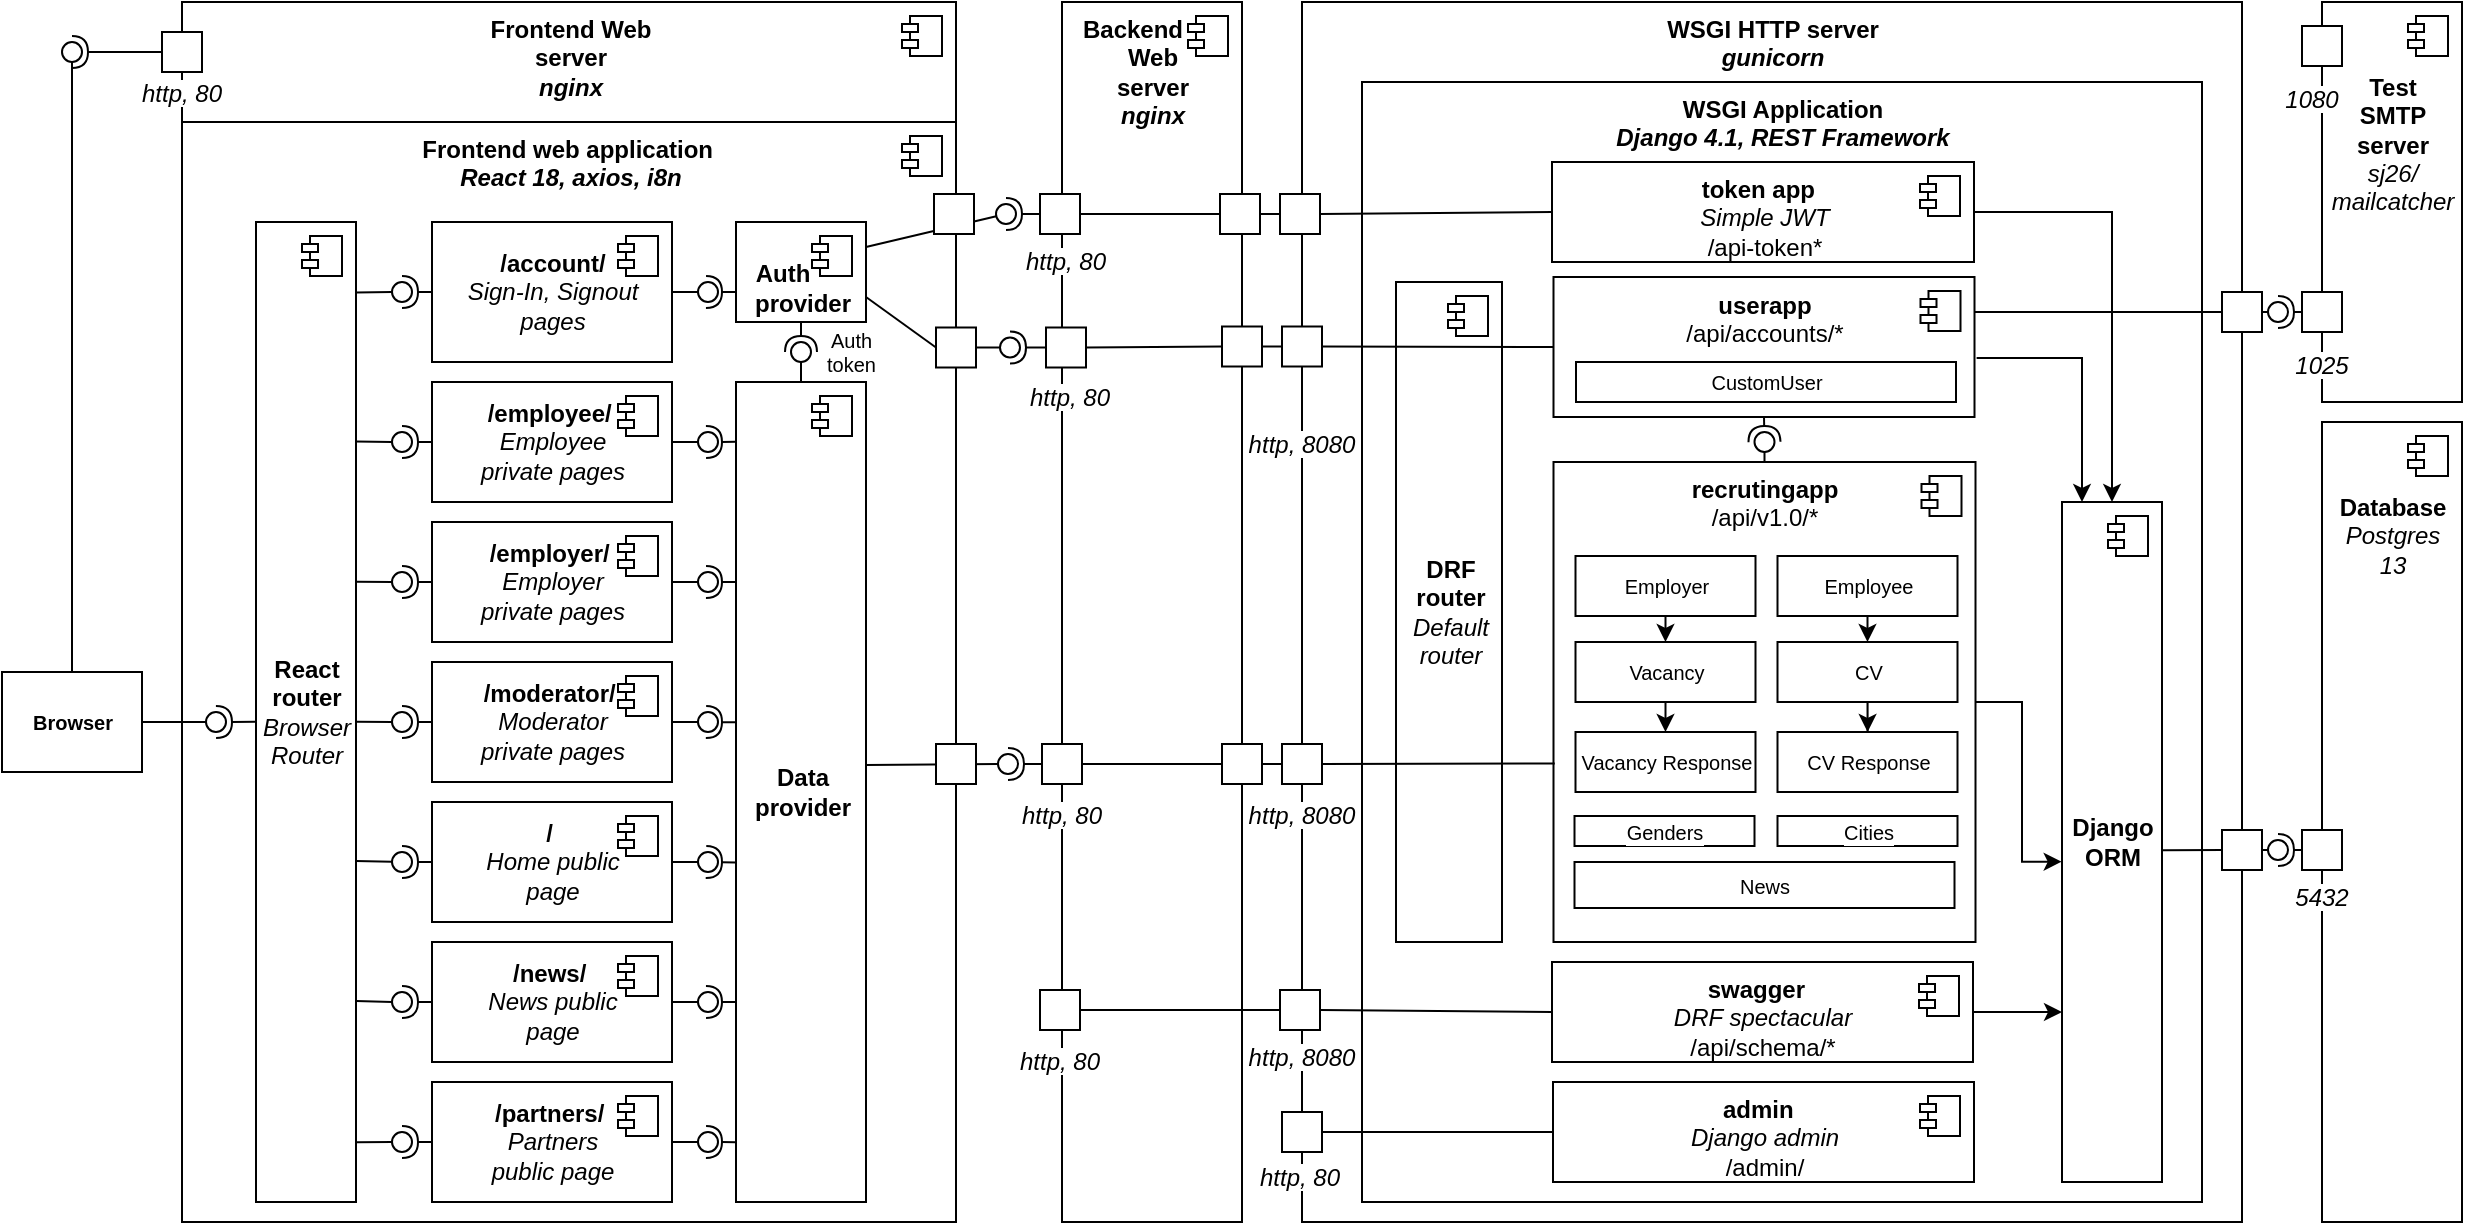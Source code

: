 <mxfile version="20.7.4" type="device"><diagram name="Page-1" id="5f0bae14-7c28-e335-631c-24af17079c00"><mxGraphModel dx="2664" dy="1014" grid="1" gridSize="10" guides="1" tooltips="1" connect="1" arrows="1" fold="1" page="1" pageScale="1" pageWidth="1100" pageHeight="850" background="none" math="0" shadow="0"><root><mxCell id="0"/><mxCell id="1" parent="0"/><mxCell id="Gr1cha-ARLrPA2gmQRPK-167" value="&lt;b&gt;Frontend Web&lt;br&gt;server&lt;br&gt;&lt;i&gt;nginx&lt;/i&gt;&lt;br&gt;&lt;/b&gt;" style="html=1;dropTarget=0;labelPosition=center;verticalLabelPosition=middle;align=center;verticalAlign=top;" vertex="1" parent="1"><mxGeometry x="-20" y="40" width="387" height="60" as="geometry"/></mxCell><mxCell id="Gr1cha-ARLrPA2gmQRPK-168" value="" style="shape=module;jettyWidth=8;jettyHeight=4;" vertex="1" parent="Gr1cha-ARLrPA2gmQRPK-167"><mxGeometry x="1" width="20" height="20" relative="1" as="geometry"><mxPoint x="-27" y="7" as="offset"/></mxGeometry></mxCell><mxCell id="Gr1cha-ARLrPA2gmQRPK-88" value="&lt;b&gt;WSGI HTTP server&lt;br&gt;&lt;i&gt;gunicorn&lt;/i&gt;&lt;br&gt;&lt;/b&gt;" style="html=1;dropTarget=0;labelPosition=center;verticalLabelPosition=middle;align=center;verticalAlign=top;" vertex="1" parent="1"><mxGeometry x="540" y="40" width="470" height="610" as="geometry"/></mxCell><mxCell id="Gr1cha-ARLrPA2gmQRPK-85" value="&lt;b&gt;Backend&amp;nbsp; &amp;nbsp; &amp;nbsp;&amp;nbsp;&lt;br&gt;Web&lt;br&gt;server&lt;br&gt;&lt;i&gt;nginx&lt;/i&gt;&lt;br&gt;&lt;/b&gt;" style="html=1;dropTarget=0;labelPosition=center;verticalLabelPosition=middle;align=center;verticalAlign=top;" vertex="1" parent="1"><mxGeometry x="420" y="40" width="90" height="610" as="geometry"/></mxCell><mxCell id="Gr1cha-ARLrPA2gmQRPK-86" value="" style="shape=module;jettyWidth=8;jettyHeight=4;" vertex="1" parent="Gr1cha-ARLrPA2gmQRPK-85"><mxGeometry x="1" width="20" height="20" relative="1" as="geometry"><mxPoint x="-27" y="7" as="offset"/></mxGeometry></mxCell><mxCell id="HAPDFX0RuTdH3Z6FL4BR-25" value="&lt;b&gt;Frontend web application&amp;nbsp;&lt;br&gt;&lt;i&gt;React 18, axios, i8n&lt;/i&gt;&lt;br&gt;&lt;/b&gt;" style="html=1;dropTarget=0;verticalAlign=top;labelBackgroundColor=default;" parent="1" vertex="1"><mxGeometry x="-20" y="100" width="387" height="550" as="geometry"/></mxCell><mxCell id="HAPDFX0RuTdH3Z6FL4BR-26" value="" style="shape=module;jettyWidth=8;jettyHeight=4;" parent="HAPDFX0RuTdH3Z6FL4BR-25" vertex="1"><mxGeometry x="1" width="20" height="20" relative="1" as="geometry"><mxPoint x="-27" y="7" as="offset"/></mxGeometry></mxCell><mxCell id="HAPDFX0RuTdH3Z6FL4BR-3" value="&lt;b&gt;WSGI Application&lt;br&gt;&lt;i&gt;Django 4.1, REST Framework&lt;/i&gt;&lt;br&gt;&lt;/b&gt;" style="html=1;dropTarget=0;labelPosition=center;verticalLabelPosition=middle;align=center;verticalAlign=top;" parent="1" vertex="1"><mxGeometry x="570" y="80" width="420" height="560" as="geometry"/></mxCell><mxCell id="HAPDFX0RuTdH3Z6FL4BR-7" value="" style="rounded=0;orthogonalLoop=1;jettySize=auto;html=1;endArrow=none;endFill=0;sketch=0;sourcePerimeterSpacing=0;targetPerimeterSpacing=0;exitX=0.997;exitY=0.467;exitDx=0;exitDy=0;exitPerimeter=0;" parent="1" source="Gr1cha-ARLrPA2gmQRPK-7" target="HAPDFX0RuTdH3Z6FL4BR-9" edge="1"><mxGeometry relative="1" as="geometry"><mxPoint x="421" y="315" as="sourcePoint"/></mxGeometry></mxCell><mxCell id="HAPDFX0RuTdH3Z6FL4BR-8" value="" style="rounded=0;orthogonalLoop=1;jettySize=auto;html=1;endArrow=halfCircle;endFill=0;entryX=0.5;entryY=0.5;endSize=6;strokeWidth=1;sketch=0;exitX=0;exitY=0.5;exitDx=0;exitDy=0;startArrow=none;" parent="1" source="Gr1cha-ARLrPA2gmQRPK-94" target="HAPDFX0RuTdH3Z6FL4BR-9" edge="1"><mxGeometry relative="1" as="geometry"><mxPoint x="454" y="315" as="sourcePoint"/></mxGeometry></mxCell><mxCell id="HAPDFX0RuTdH3Z6FL4BR-9" value="" style="ellipse;whiteSpace=wrap;html=1;align=center;aspect=fixed;resizable=0;points=[];outlineConnect=0;sketch=0;" parent="1" vertex="1"><mxGeometry x="388" y="416" width="10" height="10" as="geometry"/></mxCell><mxCell id="HAPDFX0RuTdH3Z6FL4BR-14" value="" style="html=1;" parent="1" vertex="1"><mxGeometry x="357" y="411" width="20" height="20" as="geometry"/></mxCell><mxCell id="HAPDFX0RuTdH3Z6FL4BR-16" value="" style="html=1;" parent="1" vertex="1"><mxGeometry x="530" y="411" width="20" height="20" as="geometry"/></mxCell><mxCell id="HAPDFX0RuTdH3Z6FL4BR-31" value="" style="html=1;" parent="1" vertex="1"><mxGeometry x="785" y="317" width="20" height="20" as="geometry"/></mxCell><mxCell id="HAPDFX0RuTdH3Z6FL4BR-33" value="" style="rounded=0;orthogonalLoop=1;jettySize=auto;html=1;endArrow=none;endFill=0;sketch=0;sourcePerimeterSpacing=0;targetPerimeterSpacing=0;exitX=1;exitY=0.5;exitDx=0;exitDy=0;" parent="1" source="HAPDFX0RuTdH3Z6FL4BR-31" target="HAPDFX0RuTdH3Z6FL4BR-35" edge="1"><mxGeometry relative="1" as="geometry"><mxPoint x="822" y="326" as="sourcePoint"/></mxGeometry></mxCell><mxCell id="HAPDFX0RuTdH3Z6FL4BR-35" value="" style="ellipse;whiteSpace=wrap;html=1;align=center;aspect=fixed;resizable=0;points=[];outlineConnect=0;sketch=0;" parent="1" vertex="1"><mxGeometry x="837" y="322" width="10" height="10" as="geometry"/></mxCell><mxCell id="HAPDFX0RuTdH3Z6FL4BR-36" value="&lt;b&gt;&lt;br&gt;&lt;br&gt;Database&lt;br&gt;&lt;/b&gt;&lt;i&gt;Postgres&lt;br&gt;13&lt;br&gt;&lt;/i&gt;" style="html=1;dropTarget=0;verticalAlign=top;align=center;" parent="1" vertex="1"><mxGeometry x="1050" y="250" width="70" height="400" as="geometry"/></mxCell><mxCell id="HAPDFX0RuTdH3Z6FL4BR-37" value="" style="shape=module;jettyWidth=8;jettyHeight=4;" parent="HAPDFX0RuTdH3Z6FL4BR-36" vertex="1"><mxGeometry x="1" width="20" height="20" relative="1" as="geometry"><mxPoint x="-27" y="7" as="offset"/></mxGeometry></mxCell><mxCell id="HAPDFX0RuTdH3Z6FL4BR-43" value="" style="rounded=0;orthogonalLoop=1;jettySize=auto;html=1;endArrow=none;endFill=0;sketch=0;sourcePerimeterSpacing=0;targetPerimeterSpacing=0;exitX=0.5;exitY=0;exitDx=0;exitDy=0;" parent="1" source="Gr1cha-ARLrPA2gmQRPK-109" target="HAPDFX0RuTdH3Z6FL4BR-45" edge="1"><mxGeometry relative="1" as="geometry"><mxPoint x="895" y="357" as="sourcePoint"/></mxGeometry></mxCell><mxCell id="HAPDFX0RuTdH3Z6FL4BR-44" value="" style="rounded=0;orthogonalLoop=1;jettySize=auto;html=1;endArrow=halfCircle;endFill=0;entryX=0.5;entryY=0.5;endSize=6;strokeWidth=1;sketch=0;exitX=0.5;exitY=1;exitDx=0;exitDy=0;" parent="1" source="Gr1cha-ARLrPA2gmQRPK-99" target="HAPDFX0RuTdH3Z6FL4BR-45" edge="1"><mxGeometry relative="1" as="geometry"><mxPoint x="935" y="357" as="sourcePoint"/></mxGeometry></mxCell><mxCell id="HAPDFX0RuTdH3Z6FL4BR-45" value="" style="ellipse;whiteSpace=wrap;html=1;align=center;aspect=fixed;resizable=0;points=[];outlineConnect=0;sketch=0;" parent="1" vertex="1"><mxGeometry x="766.25" y="255" width="10" height="10" as="geometry"/></mxCell><mxCell id="Gr1cha-ARLrPA2gmQRPK-5" value="&lt;b&gt;Auth&amp;nbsp; &amp;nbsp; &amp;nbsp;&amp;nbsp;&lt;br&gt;provider&lt;/b&gt;" style="html=1;dropTarget=0;verticalAlign=bottom;" vertex="1" parent="1"><mxGeometry x="257" y="150" width="65" height="50" as="geometry"/></mxCell><mxCell id="Gr1cha-ARLrPA2gmQRPK-6" value="" style="shape=module;jettyWidth=8;jettyHeight=4;" vertex="1" parent="Gr1cha-ARLrPA2gmQRPK-5"><mxGeometry x="1" width="20" height="20" relative="1" as="geometry"><mxPoint x="-27" y="7" as="offset"/></mxGeometry></mxCell><mxCell id="Gr1cha-ARLrPA2gmQRPK-7" value="&lt;b&gt;Data&lt;br&gt;provider&lt;/b&gt;" style="html=1;dropTarget=0;" vertex="1" parent="1"><mxGeometry x="257" y="230" width="65" height="410" as="geometry"/></mxCell><mxCell id="Gr1cha-ARLrPA2gmQRPK-8" value="" style="shape=module;jettyWidth=8;jettyHeight=4;" vertex="1" parent="Gr1cha-ARLrPA2gmQRPK-7"><mxGeometry x="1" width="20" height="20" relative="1" as="geometry"><mxPoint x="-27" y="7" as="offset"/></mxGeometry></mxCell><mxCell id="Gr1cha-ARLrPA2gmQRPK-13" value="&lt;b&gt;React&lt;/b&gt;&lt;br&gt;&lt;b&gt;router&lt;/b&gt;&lt;br&gt;&lt;i&gt;Browser&lt;br&gt;Router&lt;/i&gt;" style="html=1;dropTarget=0;" vertex="1" parent="1"><mxGeometry x="17" y="150" width="50" height="490" as="geometry"/></mxCell><mxCell id="Gr1cha-ARLrPA2gmQRPK-14" value="" style="shape=module;jettyWidth=8;jettyHeight=4;" vertex="1" parent="Gr1cha-ARLrPA2gmQRPK-13"><mxGeometry x="1" width="20" height="20" relative="1" as="geometry"><mxPoint x="-27" y="7" as="offset"/></mxGeometry></mxCell><mxCell id="Gr1cha-ARLrPA2gmQRPK-15" value="&lt;b&gt;/account/&lt;/b&gt;&lt;br&gt;&lt;i&gt;Sign-In, Signout&lt;br&gt;pages&lt;br&gt;&lt;/i&gt;" style="html=1;dropTarget=0;verticalAlign=middle;" vertex="1" parent="1"><mxGeometry x="105" y="150" width="120" height="70" as="geometry"/></mxCell><mxCell id="Gr1cha-ARLrPA2gmQRPK-16" value="" style="shape=module;jettyWidth=8;jettyHeight=4;" vertex="1" parent="Gr1cha-ARLrPA2gmQRPK-15"><mxGeometry x="1" width="20" height="20" relative="1" as="geometry"><mxPoint x="-27" y="7" as="offset"/></mxGeometry></mxCell><mxCell id="Gr1cha-ARLrPA2gmQRPK-18" value="&lt;b&gt;/employee/&amp;nbsp;&lt;/b&gt;&lt;br&gt;&lt;i&gt;Employee&lt;br&gt;private pages&lt;/i&gt;" style="html=1;dropTarget=0;verticalAlign=middle;" vertex="1" parent="1"><mxGeometry x="105" y="230" width="120" height="60" as="geometry"/></mxCell><mxCell id="Gr1cha-ARLrPA2gmQRPK-19" value="" style="shape=module;jettyWidth=8;jettyHeight=4;" vertex="1" parent="Gr1cha-ARLrPA2gmQRPK-18"><mxGeometry x="1" width="20" height="20" relative="1" as="geometry"><mxPoint x="-27" y="7" as="offset"/></mxGeometry></mxCell><mxCell id="Gr1cha-ARLrPA2gmQRPK-20" value="&lt;b&gt;/employer/&amp;nbsp;&lt;/b&gt;&lt;br&gt;&lt;i&gt;Employer&lt;br&gt;private pages&lt;/i&gt;" style="html=1;dropTarget=0;verticalAlign=middle;" vertex="1" parent="1"><mxGeometry x="105" y="300" width="120" height="60" as="geometry"/></mxCell><mxCell id="Gr1cha-ARLrPA2gmQRPK-21" value="" style="shape=module;jettyWidth=8;jettyHeight=4;" vertex="1" parent="Gr1cha-ARLrPA2gmQRPK-20"><mxGeometry x="1" width="20" height="20" relative="1" as="geometry"><mxPoint x="-27" y="7" as="offset"/></mxGeometry></mxCell><mxCell id="Gr1cha-ARLrPA2gmQRPK-22" value="&lt;b&gt;/moderator/&amp;nbsp;&lt;/b&gt;&lt;br&gt;&lt;i&gt;Moderator&lt;br&gt;private pages&lt;/i&gt;" style="html=1;dropTarget=0;verticalAlign=middle;" vertex="1" parent="1"><mxGeometry x="105" y="370" width="120" height="60" as="geometry"/></mxCell><mxCell id="Gr1cha-ARLrPA2gmQRPK-23" value="" style="shape=module;jettyWidth=8;jettyHeight=4;" vertex="1" parent="Gr1cha-ARLrPA2gmQRPK-22"><mxGeometry x="1" width="20" height="20" relative="1" as="geometry"><mxPoint x="-27" y="7" as="offset"/></mxGeometry></mxCell><mxCell id="Gr1cha-ARLrPA2gmQRPK-24" value="&lt;b&gt;/&amp;nbsp;&lt;/b&gt;&lt;br&gt;&lt;i&gt;Home public&lt;br&gt;page&lt;/i&gt;" style="html=1;dropTarget=0;verticalAlign=middle;" vertex="1" parent="1"><mxGeometry x="105" y="440" width="120" height="60" as="geometry"/></mxCell><mxCell id="Gr1cha-ARLrPA2gmQRPK-25" value="" style="shape=module;jettyWidth=8;jettyHeight=4;" vertex="1" parent="Gr1cha-ARLrPA2gmQRPK-24"><mxGeometry x="1" width="20" height="20" relative="1" as="geometry"><mxPoint x="-27" y="7" as="offset"/></mxGeometry></mxCell><mxCell id="Gr1cha-ARLrPA2gmQRPK-26" value="&lt;b&gt;/news/&amp;nbsp;&lt;/b&gt;&lt;br&gt;&lt;i&gt;News public&lt;br&gt;page&lt;/i&gt;" style="html=1;dropTarget=0;verticalAlign=middle;" vertex="1" parent="1"><mxGeometry x="105" y="510" width="120" height="60" as="geometry"/></mxCell><mxCell id="Gr1cha-ARLrPA2gmQRPK-27" value="" style="shape=module;jettyWidth=8;jettyHeight=4;" vertex="1" parent="Gr1cha-ARLrPA2gmQRPK-26"><mxGeometry x="1" width="20" height="20" relative="1" as="geometry"><mxPoint x="-27" y="7" as="offset"/></mxGeometry></mxCell><mxCell id="Gr1cha-ARLrPA2gmQRPK-28" value="&lt;b&gt;/partners/&amp;nbsp;&lt;/b&gt;&lt;br&gt;&lt;i&gt;Partners&lt;br&gt;public page&lt;/i&gt;" style="html=1;dropTarget=0;verticalAlign=middle;" vertex="1" parent="1"><mxGeometry x="105" y="580" width="120" height="60" as="geometry"/></mxCell><mxCell id="Gr1cha-ARLrPA2gmQRPK-29" value="" style="shape=module;jettyWidth=8;jettyHeight=4;" vertex="1" parent="Gr1cha-ARLrPA2gmQRPK-28"><mxGeometry x="1" width="20" height="20" relative="1" as="geometry"><mxPoint x="-27" y="7" as="offset"/></mxGeometry></mxCell><mxCell id="Gr1cha-ARLrPA2gmQRPK-30" value="" style="rounded=0;orthogonalLoop=1;jettySize=auto;html=1;endArrow=none;endFill=0;sketch=0;sourcePerimeterSpacing=0;targetPerimeterSpacing=0;exitX=0.999;exitY=0.072;exitDx=0;exitDy=0;exitPerimeter=0;" edge="1" target="Gr1cha-ARLrPA2gmQRPK-32" parent="1" source="Gr1cha-ARLrPA2gmQRPK-13"><mxGeometry relative="1" as="geometry"><mxPoint x="207" y="265" as="sourcePoint"/></mxGeometry></mxCell><mxCell id="Gr1cha-ARLrPA2gmQRPK-31" value="" style="rounded=0;orthogonalLoop=1;jettySize=auto;html=1;endArrow=halfCircle;endFill=0;entryX=0.5;entryY=0.5;endSize=6;strokeWidth=1;sketch=0;exitX=0;exitY=0.5;exitDx=0;exitDy=0;" edge="1" target="Gr1cha-ARLrPA2gmQRPK-32" parent="1" source="Gr1cha-ARLrPA2gmQRPK-15"><mxGeometry relative="1" as="geometry"><mxPoint x="215" y="265" as="sourcePoint"/></mxGeometry></mxCell><mxCell id="Gr1cha-ARLrPA2gmQRPK-32" value="" style="ellipse;whiteSpace=wrap;html=1;align=center;aspect=fixed;resizable=0;points=[];outlineConnect=0;sketch=0;" vertex="1" parent="1"><mxGeometry x="85" y="180" width="10" height="10" as="geometry"/></mxCell><mxCell id="Gr1cha-ARLrPA2gmQRPK-33" value="" style="rounded=0;orthogonalLoop=1;jettySize=auto;html=1;endArrow=none;endFill=0;sketch=0;sourcePerimeterSpacing=0;targetPerimeterSpacing=0;exitX=0.997;exitY=0.224;exitDx=0;exitDy=0;exitPerimeter=0;" edge="1" parent="1" target="Gr1cha-ARLrPA2gmQRPK-35" source="Gr1cha-ARLrPA2gmQRPK-13"><mxGeometry relative="1" as="geometry"><mxPoint x="102.0" y="280" as="sourcePoint"/></mxGeometry></mxCell><mxCell id="Gr1cha-ARLrPA2gmQRPK-34" value="" style="rounded=0;orthogonalLoop=1;jettySize=auto;html=1;endArrow=halfCircle;endFill=0;entryX=0.5;entryY=0.5;endSize=6;strokeWidth=1;sketch=0;exitX=0;exitY=0.5;exitDx=0;exitDy=0;" edge="1" parent="1" target="Gr1cha-ARLrPA2gmQRPK-35" source="Gr1cha-ARLrPA2gmQRPK-18"><mxGeometry relative="1" as="geometry"><mxPoint x="115.0" y="195" as="sourcePoint"/></mxGeometry></mxCell><mxCell id="Gr1cha-ARLrPA2gmQRPK-35" value="" style="ellipse;whiteSpace=wrap;html=1;align=center;aspect=fixed;resizable=0;points=[];outlineConnect=0;sketch=0;" vertex="1" parent="1"><mxGeometry x="85" y="255" width="10" height="10" as="geometry"/></mxCell><mxCell id="Gr1cha-ARLrPA2gmQRPK-37" value="" style="rounded=0;orthogonalLoop=1;jettySize=auto;html=1;endArrow=none;endFill=0;sketch=0;sourcePerimeterSpacing=0;targetPerimeterSpacing=0;exitX=1;exitY=0.5;exitDx=0;exitDy=0;" edge="1" target="Gr1cha-ARLrPA2gmQRPK-39" parent="1"><mxGeometry relative="1" as="geometry"><mxPoint x="-40" y="400" as="sourcePoint"/></mxGeometry></mxCell><mxCell id="Gr1cha-ARLrPA2gmQRPK-38" value="" style="rounded=0;orthogonalLoop=1;jettySize=auto;html=1;endArrow=halfCircle;endFill=0;entryX=0.5;entryY=0.5;endSize=6;strokeWidth=1;sketch=0;exitX=0.003;exitY=0.51;exitDx=0;exitDy=0;exitPerimeter=0;" edge="1" target="Gr1cha-ARLrPA2gmQRPK-39" parent="1" source="Gr1cha-ARLrPA2gmQRPK-13"><mxGeometry relative="1" as="geometry"><mxPoint x="17" y="395" as="sourcePoint"/></mxGeometry></mxCell><mxCell id="Gr1cha-ARLrPA2gmQRPK-39" value="" style="ellipse;whiteSpace=wrap;html=1;align=center;aspect=fixed;resizable=0;points=[];outlineConnect=0;sketch=0;" vertex="1" parent="1"><mxGeometry x="-8" y="395" width="10" height="10" as="geometry"/></mxCell><mxCell id="Gr1cha-ARLrPA2gmQRPK-41" value="http, 80" style="text;align=center;fontStyle=2;verticalAlign=middle;spacingLeft=3;spacingRight=3;strokeColor=none;rotatable=0;points=[[0,0.5],[1,0.5]];portConstraint=eastwest;labelBackgroundColor=default;" vertex="1" parent="1"><mxGeometry x="-55" y="72" width="70" height="26" as="geometry"/></mxCell><mxCell id="Gr1cha-ARLrPA2gmQRPK-44" value="" style="rounded=0;orthogonalLoop=1;jettySize=auto;html=1;endArrow=none;endFill=0;sketch=0;sourcePerimeterSpacing=0;targetPerimeterSpacing=0;exitX=1.003;exitY=0.51;exitDx=0;exitDy=0;exitPerimeter=0;" edge="1" parent="1" target="Gr1cha-ARLrPA2gmQRPK-46" source="Gr1cha-ARLrPA2gmQRPK-13"><mxGeometry relative="1" as="geometry"><mxPoint x="64.5" y="330" as="sourcePoint"/></mxGeometry></mxCell><mxCell id="Gr1cha-ARLrPA2gmQRPK-45" value="" style="rounded=0;orthogonalLoop=1;jettySize=auto;html=1;endArrow=halfCircle;endFill=0;entryX=0.5;entryY=0.5;endSize=6;strokeWidth=1;sketch=0;exitX=0;exitY=0.5;exitDx=0;exitDy=0;" edge="1" parent="1" target="Gr1cha-ARLrPA2gmQRPK-46" source="Gr1cha-ARLrPA2gmQRPK-22"><mxGeometry relative="1" as="geometry"><mxPoint x="115.0" y="270" as="sourcePoint"/></mxGeometry></mxCell><mxCell id="Gr1cha-ARLrPA2gmQRPK-46" value="" style="ellipse;whiteSpace=wrap;html=1;align=center;aspect=fixed;resizable=0;points=[];outlineConnect=0;sketch=0;" vertex="1" parent="1"><mxGeometry x="85" y="395" width="10" height="10" as="geometry"/></mxCell><mxCell id="Gr1cha-ARLrPA2gmQRPK-47" value="" style="rounded=0;orthogonalLoop=1;jettySize=auto;html=1;endArrow=none;endFill=0;sketch=0;sourcePerimeterSpacing=0;targetPerimeterSpacing=0;exitX=0.998;exitY=0.652;exitDx=0;exitDy=0;exitPerimeter=0;" edge="1" parent="1" target="Gr1cha-ARLrPA2gmQRPK-49" source="Gr1cha-ARLrPA2gmQRPK-13"><mxGeometry relative="1" as="geometry"><mxPoint x="74.5" y="340" as="sourcePoint"/></mxGeometry></mxCell><mxCell id="Gr1cha-ARLrPA2gmQRPK-48" value="" style="rounded=0;orthogonalLoop=1;jettySize=auto;html=1;endArrow=halfCircle;endFill=0;entryX=0.5;entryY=0.5;endSize=6;strokeWidth=1;sketch=0;exitX=0;exitY=0.5;exitDx=0;exitDy=0;" edge="1" parent="1" target="Gr1cha-ARLrPA2gmQRPK-49" source="Gr1cha-ARLrPA2gmQRPK-24"><mxGeometry relative="1" as="geometry"><mxPoint x="125.0" y="280" as="sourcePoint"/></mxGeometry></mxCell><mxCell id="Gr1cha-ARLrPA2gmQRPK-49" value="" style="ellipse;whiteSpace=wrap;html=1;align=center;aspect=fixed;resizable=0;points=[];outlineConnect=0;sketch=0;" vertex="1" parent="1"><mxGeometry x="85" y="465" width="10" height="10" as="geometry"/></mxCell><mxCell id="Gr1cha-ARLrPA2gmQRPK-50" value="" style="rounded=0;orthogonalLoop=1;jettySize=auto;html=1;endArrow=none;endFill=0;sketch=0;sourcePerimeterSpacing=0;targetPerimeterSpacing=0;exitX=1.001;exitY=0.795;exitDx=0;exitDy=0;exitPerimeter=0;" edge="1" parent="1" target="Gr1cha-ARLrPA2gmQRPK-52" source="Gr1cha-ARLrPA2gmQRPK-13"><mxGeometry relative="1" as="geometry"><mxPoint x="84.5" y="350" as="sourcePoint"/></mxGeometry></mxCell><mxCell id="Gr1cha-ARLrPA2gmQRPK-52" value="" style="ellipse;whiteSpace=wrap;html=1;align=center;aspect=fixed;resizable=0;points=[];outlineConnect=0;sketch=0;" vertex="1" parent="1"><mxGeometry x="85" y="535" width="10" height="10" as="geometry"/></mxCell><mxCell id="Gr1cha-ARLrPA2gmQRPK-53" value="" style="rounded=0;orthogonalLoop=1;jettySize=auto;html=1;endArrow=none;endFill=0;sketch=0;sourcePerimeterSpacing=0;targetPerimeterSpacing=0;exitX=1;exitY=0.939;exitDx=0;exitDy=0;exitPerimeter=0;" edge="1" parent="1" target="Gr1cha-ARLrPA2gmQRPK-55" source="Gr1cha-ARLrPA2gmQRPK-13"><mxGeometry relative="1" as="geometry"><mxPoint x="94.5" y="360" as="sourcePoint"/></mxGeometry></mxCell><mxCell id="Gr1cha-ARLrPA2gmQRPK-54" value="" style="rounded=0;orthogonalLoop=1;jettySize=auto;html=1;endArrow=halfCircle;endFill=0;entryX=0.5;entryY=0.5;endSize=6;strokeWidth=1;sketch=0;exitX=0;exitY=0.5;exitDx=0;exitDy=0;" edge="1" parent="1" target="Gr1cha-ARLrPA2gmQRPK-55" source="Gr1cha-ARLrPA2gmQRPK-28"><mxGeometry relative="1" as="geometry"><mxPoint x="145.0" y="300" as="sourcePoint"/></mxGeometry></mxCell><mxCell id="Gr1cha-ARLrPA2gmQRPK-55" value="" style="ellipse;whiteSpace=wrap;html=1;align=center;aspect=fixed;resizable=0;points=[];outlineConnect=0;sketch=0;" vertex="1" parent="1"><mxGeometry x="85" y="605" width="10" height="10" as="geometry"/></mxCell><mxCell id="Gr1cha-ARLrPA2gmQRPK-56" value="" style="rounded=0;orthogonalLoop=1;jettySize=auto;html=1;endArrow=halfCircle;endFill=0;entryX=0.5;entryY=0.5;endSize=6;strokeWidth=1;sketch=0;exitX=0;exitY=0.5;exitDx=0;exitDy=0;" edge="1" parent="1" source="Gr1cha-ARLrPA2gmQRPK-26" target="Gr1cha-ARLrPA2gmQRPK-52"><mxGeometry relative="1" as="geometry"><mxPoint x="135.0" y="290" as="sourcePoint"/></mxGeometry></mxCell><mxCell id="Gr1cha-ARLrPA2gmQRPK-57" value="" style="rounded=0;orthogonalLoop=1;jettySize=auto;html=1;endArrow=none;endFill=0;sketch=0;sourcePerimeterSpacing=0;targetPerimeterSpacing=0;exitX=1.001;exitY=0.367;exitDx=0;exitDy=0;exitPerimeter=0;" edge="1" target="Gr1cha-ARLrPA2gmQRPK-59" parent="1" source="Gr1cha-ARLrPA2gmQRPK-13"><mxGeometry relative="1" as="geometry"><mxPoint x="157" y="435" as="sourcePoint"/></mxGeometry></mxCell><mxCell id="Gr1cha-ARLrPA2gmQRPK-58" value="" style="rounded=0;orthogonalLoop=1;jettySize=auto;html=1;endArrow=halfCircle;endFill=0;entryX=0.5;entryY=0.5;endSize=6;strokeWidth=1;sketch=0;exitX=0;exitY=0.5;exitDx=0;exitDy=0;" edge="1" target="Gr1cha-ARLrPA2gmQRPK-59" parent="1" source="Gr1cha-ARLrPA2gmQRPK-20"><mxGeometry relative="1" as="geometry"><mxPoint x="165" y="435" as="sourcePoint"/></mxGeometry></mxCell><mxCell id="Gr1cha-ARLrPA2gmQRPK-59" value="" style="ellipse;whiteSpace=wrap;html=1;align=center;aspect=fixed;resizable=0;points=[];outlineConnect=0;sketch=0;labelBackgroundColor=default;" vertex="1" parent="1"><mxGeometry x="85" y="325" width="10" height="10" as="geometry"/></mxCell><mxCell id="Gr1cha-ARLrPA2gmQRPK-60" value="" style="rounded=0;orthogonalLoop=1;jettySize=auto;html=1;endArrow=none;endFill=0;sketch=0;sourcePerimeterSpacing=0;targetPerimeterSpacing=0;exitX=1;exitY=0.5;exitDx=0;exitDy=0;" edge="1" target="Gr1cha-ARLrPA2gmQRPK-62" parent="1" source="Gr1cha-ARLrPA2gmQRPK-28"><mxGeometry relative="1" as="geometry"><mxPoint x="397" y="475" as="sourcePoint"/></mxGeometry></mxCell><mxCell id="Gr1cha-ARLrPA2gmQRPK-61" value="" style="rounded=0;orthogonalLoop=1;jettySize=auto;html=1;endArrow=halfCircle;endFill=0;entryX=0.5;entryY=0.5;endSize=6;strokeWidth=1;sketch=0;exitX=-0.001;exitY=0.927;exitDx=0;exitDy=0;exitPerimeter=0;" edge="1" parent="1" source="Gr1cha-ARLrPA2gmQRPK-7"><mxGeometry relative="1" as="geometry"><mxPoint x="397" y="475" as="sourcePoint"/><mxPoint x="242" y="610" as="targetPoint"/></mxGeometry></mxCell><mxCell id="Gr1cha-ARLrPA2gmQRPK-62" value="" style="ellipse;whiteSpace=wrap;html=1;align=center;aspect=fixed;resizable=0;points=[];outlineConnect=0;sketch=0;labelBackgroundColor=default;" vertex="1" parent="1"><mxGeometry x="238" y="605" width="10" height="10" as="geometry"/></mxCell><mxCell id="Gr1cha-ARLrPA2gmQRPK-63" value="" style="rounded=0;orthogonalLoop=1;jettySize=auto;html=1;endArrow=none;endFill=0;sketch=0;sourcePerimeterSpacing=0;targetPerimeterSpacing=0;exitX=1;exitY=0.5;exitDx=0;exitDy=0;" edge="1" target="Gr1cha-ARLrPA2gmQRPK-65" parent="1" source="Gr1cha-ARLrPA2gmQRPK-26"><mxGeometry relative="1" as="geometry"><mxPoint x="207" y="405" as="sourcePoint"/></mxGeometry></mxCell><mxCell id="Gr1cha-ARLrPA2gmQRPK-64" value="" style="rounded=0;orthogonalLoop=1;jettySize=auto;html=1;endArrow=halfCircle;endFill=0;entryX=0.5;entryY=0.5;endSize=6;strokeWidth=1;sketch=0;exitX=0;exitY=0.756;exitDx=0;exitDy=0;exitPerimeter=0;" edge="1" parent="1" source="Gr1cha-ARLrPA2gmQRPK-7"><mxGeometry relative="1" as="geometry"><mxPoint x="207" y="405" as="sourcePoint"/><mxPoint x="242" y="540" as="targetPoint"/></mxGeometry></mxCell><mxCell id="Gr1cha-ARLrPA2gmQRPK-65" value="" style="ellipse;whiteSpace=wrap;html=1;align=center;aspect=fixed;resizable=0;points=[];outlineConnect=0;sketch=0;labelBackgroundColor=default;" vertex="1" parent="1"><mxGeometry x="238" y="535" width="10" height="10" as="geometry"/></mxCell><mxCell id="Gr1cha-ARLrPA2gmQRPK-66" value="" style="rounded=0;orthogonalLoop=1;jettySize=auto;html=1;endArrow=none;endFill=0;sketch=0;sourcePerimeterSpacing=0;targetPerimeterSpacing=0;exitX=1;exitY=0.5;exitDx=0;exitDy=0;" edge="1" target="Gr1cha-ARLrPA2gmQRPK-68" parent="1" source="Gr1cha-ARLrPA2gmQRPK-24"><mxGeometry relative="1" as="geometry"><mxPoint x="237" y="395" as="sourcePoint"/></mxGeometry></mxCell><mxCell id="Gr1cha-ARLrPA2gmQRPK-67" value="" style="rounded=0;orthogonalLoop=1;jettySize=auto;html=1;endArrow=halfCircle;endFill=0;entryX=0.5;entryY=0.5;endSize=6;strokeWidth=1;sketch=0;exitX=-0.004;exitY=0.586;exitDx=0;exitDy=0;exitPerimeter=0;" edge="1" parent="1" source="Gr1cha-ARLrPA2gmQRPK-7"><mxGeometry relative="1" as="geometry"><mxPoint x="237" y="395" as="sourcePoint"/><mxPoint x="242" y="470" as="targetPoint"/></mxGeometry></mxCell><mxCell id="Gr1cha-ARLrPA2gmQRPK-68" value="" style="ellipse;whiteSpace=wrap;html=1;align=center;aspect=fixed;resizable=0;points=[];outlineConnect=0;sketch=0;labelBackgroundColor=default;" vertex="1" parent="1"><mxGeometry x="238" y="465" width="10" height="10" as="geometry"/></mxCell><mxCell id="Gr1cha-ARLrPA2gmQRPK-69" value="" style="rounded=0;orthogonalLoop=1;jettySize=auto;html=1;endArrow=none;endFill=0;sketch=0;sourcePerimeterSpacing=0;targetPerimeterSpacing=0;exitX=1;exitY=0.5;exitDx=0;exitDy=0;" edge="1" target="Gr1cha-ARLrPA2gmQRPK-71" parent="1" source="Gr1cha-ARLrPA2gmQRPK-22"><mxGeometry relative="1" as="geometry"><mxPoint x="327" y="435" as="sourcePoint"/></mxGeometry></mxCell><mxCell id="Gr1cha-ARLrPA2gmQRPK-70" value="" style="rounded=0;orthogonalLoop=1;jettySize=auto;html=1;endArrow=halfCircle;endFill=0;entryX=0.5;entryY=0.5;endSize=6;strokeWidth=1;sketch=0;exitX=-0.002;exitY=0.415;exitDx=0;exitDy=0;exitPerimeter=0;" edge="1" parent="1" source="Gr1cha-ARLrPA2gmQRPK-7"><mxGeometry relative="1" as="geometry"><mxPoint x="327" y="435" as="sourcePoint"/><mxPoint x="242" y="400" as="targetPoint"/></mxGeometry></mxCell><mxCell id="Gr1cha-ARLrPA2gmQRPK-71" value="" style="ellipse;whiteSpace=wrap;html=1;align=center;aspect=fixed;resizable=0;points=[];outlineConnect=0;sketch=0;labelBackgroundColor=default;" vertex="1" parent="1"><mxGeometry x="238" y="395" width="10" height="10" as="geometry"/></mxCell><mxCell id="Gr1cha-ARLrPA2gmQRPK-72" value="" style="rounded=0;orthogonalLoop=1;jettySize=auto;html=1;endArrow=none;endFill=0;sketch=0;sourcePerimeterSpacing=0;targetPerimeterSpacing=0;exitX=1;exitY=0.5;exitDx=0;exitDy=0;" edge="1" target="Gr1cha-ARLrPA2gmQRPK-74" parent="1" source="Gr1cha-ARLrPA2gmQRPK-20"><mxGeometry relative="1" as="geometry"><mxPoint x="177" y="355" as="sourcePoint"/></mxGeometry></mxCell><mxCell id="Gr1cha-ARLrPA2gmQRPK-73" value="" style="rounded=0;orthogonalLoop=1;jettySize=auto;html=1;endArrow=halfCircle;endFill=0;entryX=0.5;entryY=0.5;endSize=6;strokeWidth=1;sketch=0;exitX=0;exitY=0.244;exitDx=0;exitDy=0;exitPerimeter=0;" edge="1" parent="1" source="Gr1cha-ARLrPA2gmQRPK-7"><mxGeometry relative="1" as="geometry"><mxPoint x="177" y="355" as="sourcePoint"/><mxPoint x="242" y="330" as="targetPoint"/></mxGeometry></mxCell><mxCell id="Gr1cha-ARLrPA2gmQRPK-74" value="" style="ellipse;whiteSpace=wrap;html=1;align=center;aspect=fixed;resizable=0;points=[];outlineConnect=0;sketch=0;labelBackgroundColor=default;" vertex="1" parent="1"><mxGeometry x="238" y="325" width="10" height="10" as="geometry"/></mxCell><mxCell id="Gr1cha-ARLrPA2gmQRPK-75" value="" style="rounded=0;orthogonalLoop=1;jettySize=auto;html=1;endArrow=none;endFill=0;sketch=0;sourcePerimeterSpacing=0;targetPerimeterSpacing=0;exitX=1;exitY=0.5;exitDx=0;exitDy=0;" edge="1" target="Gr1cha-ARLrPA2gmQRPK-77" parent="1" source="Gr1cha-ARLrPA2gmQRPK-18"><mxGeometry relative="1" as="geometry"><mxPoint x="237" y="305" as="sourcePoint"/></mxGeometry></mxCell><mxCell id="Gr1cha-ARLrPA2gmQRPK-76" value="" style="rounded=0;orthogonalLoop=1;jettySize=auto;html=1;endArrow=halfCircle;endFill=0;entryX=0.5;entryY=0.5;endSize=6;strokeWidth=1;sketch=0;exitX=0;exitY=0.073;exitDx=0;exitDy=0;exitPerimeter=0;" edge="1" parent="1" source="Gr1cha-ARLrPA2gmQRPK-7"><mxGeometry relative="1" as="geometry"><mxPoint x="237" y="305" as="sourcePoint"/><mxPoint x="242" y="260" as="targetPoint"/></mxGeometry></mxCell><mxCell id="Gr1cha-ARLrPA2gmQRPK-77" value="" style="ellipse;whiteSpace=wrap;html=1;align=center;aspect=fixed;resizable=0;points=[];outlineConnect=0;sketch=0;labelBackgroundColor=default;" vertex="1" parent="1"><mxGeometry x="238" y="255" width="10" height="10" as="geometry"/></mxCell><mxCell id="Gr1cha-ARLrPA2gmQRPK-78" value="" style="rounded=0;orthogonalLoop=1;jettySize=auto;html=1;endArrow=none;endFill=0;sketch=0;sourcePerimeterSpacing=0;targetPerimeterSpacing=0;exitX=0.5;exitY=0;exitDx=0;exitDy=0;" edge="1" target="Gr1cha-ARLrPA2gmQRPK-80" parent="1" source="Gr1cha-ARLrPA2gmQRPK-7"><mxGeometry relative="1" as="geometry"><mxPoint x="207" y="265" as="sourcePoint"/></mxGeometry></mxCell><mxCell id="Gr1cha-ARLrPA2gmQRPK-79" value="" style="rounded=0;orthogonalLoop=1;jettySize=auto;html=1;endArrow=halfCircle;endFill=0;entryX=0.5;entryY=0.5;endSize=6;strokeWidth=1;sketch=0;exitX=0.5;exitY=1;exitDx=0;exitDy=0;" edge="1" target="Gr1cha-ARLrPA2gmQRPK-80" parent="1" source="Gr1cha-ARLrPA2gmQRPK-5"><mxGeometry relative="1" as="geometry"><mxPoint x="247" y="265" as="sourcePoint"/></mxGeometry></mxCell><mxCell id="Gr1cha-ARLrPA2gmQRPK-80" value="" style="ellipse;whiteSpace=wrap;html=1;align=center;aspect=fixed;resizable=0;points=[];outlineConnect=0;sketch=0;labelBackgroundColor=default;" vertex="1" parent="1"><mxGeometry x="284.5" y="210" width="10" height="10" as="geometry"/></mxCell><mxCell id="Gr1cha-ARLrPA2gmQRPK-81" value="Auth&#10;token" style="text;align=center;fontStyle=0;verticalAlign=middle;spacingLeft=3;spacingRight=3;strokeColor=none;rotatable=0;points=[[0,0.5],[1,0.5]];portConstraint=eastwest;labelBackgroundColor=default;fontSize=10;" vertex="1" parent="1"><mxGeometry x="293.5" y="206" width="42.5" height="18" as="geometry"/></mxCell><mxCell id="Gr1cha-ARLrPA2gmQRPK-82" value="" style="rounded=0;orthogonalLoop=1;jettySize=auto;html=1;endArrow=none;endFill=0;sketch=0;sourcePerimeterSpacing=0;targetPerimeterSpacing=0;fontSize=10;exitX=1;exitY=0.5;exitDx=0;exitDy=0;" edge="1" target="Gr1cha-ARLrPA2gmQRPK-84" parent="1" source="Gr1cha-ARLrPA2gmQRPK-15"><mxGeometry relative="1" as="geometry"><mxPoint x="117" y="305" as="sourcePoint"/></mxGeometry></mxCell><mxCell id="Gr1cha-ARLrPA2gmQRPK-83" value="" style="rounded=0;orthogonalLoop=1;jettySize=auto;html=1;endArrow=halfCircle;endFill=0;entryX=0.5;entryY=0.5;endSize=6;strokeWidth=1;sketch=0;fontSize=10;exitX=0.003;exitY=0.701;exitDx=0;exitDy=0;exitPerimeter=0;" edge="1" parent="1" source="Gr1cha-ARLrPA2gmQRPK-5"><mxGeometry relative="1" as="geometry"><mxPoint x="117" y="305" as="sourcePoint"/><mxPoint x="242" y="185" as="targetPoint"/></mxGeometry></mxCell><mxCell id="Gr1cha-ARLrPA2gmQRPK-84" value="" style="ellipse;whiteSpace=wrap;html=1;align=center;aspect=fixed;resizable=0;points=[];outlineConnect=0;sketch=0;labelBackgroundColor=default;fontSize=10;" vertex="1" parent="1"><mxGeometry x="238" y="180" width="10" height="10" as="geometry"/></mxCell><mxCell id="Gr1cha-ARLrPA2gmQRPK-87" value="Browser" style="html=1;labelBackgroundColor=default;fontSize=10;fontStyle=1" vertex="1" parent="1"><mxGeometry x="-110" y="375" width="70" height="50" as="geometry"/></mxCell><mxCell id="Gr1cha-ARLrPA2gmQRPK-90" value="" style="rounded=0;orthogonalLoop=1;jettySize=auto;html=1;endArrow=none;endFill=0;sketch=0;sourcePerimeterSpacing=0;targetPerimeterSpacing=0;fontSize=10;exitX=0.5;exitY=0;exitDx=0;exitDy=0;" edge="1" target="Gr1cha-ARLrPA2gmQRPK-92" parent="1" source="Gr1cha-ARLrPA2gmQRPK-87"><mxGeometry relative="1" as="geometry"><mxPoint x="340" y="255" as="sourcePoint"/></mxGeometry></mxCell><mxCell id="Gr1cha-ARLrPA2gmQRPK-91" value="" style="rounded=0;orthogonalLoop=1;jettySize=auto;html=1;endArrow=halfCircle;endFill=0;entryX=0.5;entryY=0.5;endSize=6;strokeWidth=1;sketch=0;fontSize=10;startArrow=none;" edge="1" target="Gr1cha-ARLrPA2gmQRPK-92" parent="1" source="Gr1cha-ARLrPA2gmQRPK-36"><mxGeometry relative="1" as="geometry"><mxPoint x="380" y="255" as="sourcePoint"/></mxGeometry></mxCell><mxCell id="Gr1cha-ARLrPA2gmQRPK-92" value="" style="ellipse;whiteSpace=wrap;html=1;align=center;aspect=fixed;resizable=0;points=[];outlineConnect=0;sketch=0;labelBackgroundColor=default;fontSize=10;" vertex="1" parent="1"><mxGeometry x="-80" y="60" width="10" height="10" as="geometry"/></mxCell><mxCell id="Gr1cha-ARLrPA2gmQRPK-36" value="" style="html=1;" vertex="1" parent="1"><mxGeometry x="-30" y="55" width="20" height="20" as="geometry"/></mxCell><mxCell id="Gr1cha-ARLrPA2gmQRPK-94" value="" style="html=1;" vertex="1" parent="1"><mxGeometry x="410" y="411" width="20" height="20" as="geometry"/></mxCell><mxCell id="Gr1cha-ARLrPA2gmQRPK-95" value="" style="rounded=0;orthogonalLoop=1;jettySize=auto;html=1;endArrow=none;endFill=0;entryX=0.5;entryY=0.5;endSize=6;strokeWidth=1;sketch=0;exitX=0;exitY=0.5;exitDx=0;exitDy=0;startArrow=none;" edge="1" parent="1" source="Gr1cha-ARLrPA2gmQRPK-102" target="Gr1cha-ARLrPA2gmQRPK-94"><mxGeometry relative="1" as="geometry"><mxPoint x="669" y="325" as="sourcePoint"/><mxPoint x="393" y="325" as="targetPoint"/></mxGeometry></mxCell><mxCell id="Gr1cha-ARLrPA2gmQRPK-96" value="http, 80" style="text;align=center;fontStyle=2;verticalAlign=middle;spacingLeft=3;spacingRight=3;strokeColor=none;rotatable=0;points=[[0,0.5],[1,0.5]];portConstraint=eastwest;labelBackgroundColor=default;" vertex="1" parent="1"><mxGeometry x="385" y="433" width="70" height="26" as="geometry"/></mxCell><mxCell id="Gr1cha-ARLrPA2gmQRPK-203" value="" style="edgeStyle=orthogonalEdgeStyle;rounded=0;orthogonalLoop=1;jettySize=auto;html=1;fontSize=10;exitX=1.005;exitY=0.579;exitDx=0;exitDy=0;exitPerimeter=0;" edge="1" parent="1" source="Gr1cha-ARLrPA2gmQRPK-99" target="Gr1cha-ARLrPA2gmQRPK-123"><mxGeometry relative="1" as="geometry"><Array as="points"><mxPoint x="930" y="218"/></Array></mxGeometry></mxCell><mxCell id="Gr1cha-ARLrPA2gmQRPK-99" value="&lt;b&gt;userapp&lt;br&gt;&lt;/b&gt;/api/accounts/*&lt;b&gt;&lt;br&gt;&lt;/b&gt;" style="html=1;dropTarget=0;verticalAlign=top;" vertex="1" parent="1"><mxGeometry x="665.75" y="177.5" width="210.5" height="70" as="geometry"/></mxCell><mxCell id="Gr1cha-ARLrPA2gmQRPK-100" value="" style="shape=module;jettyWidth=8;jettyHeight=4;" vertex="1" parent="Gr1cha-ARLrPA2gmQRPK-99"><mxGeometry x="1" width="20" height="20" relative="1" as="geometry"><mxPoint x="-27" y="7" as="offset"/></mxGeometry></mxCell><mxCell id="Gr1cha-ARLrPA2gmQRPK-101" value="http, 8080" style="text;align=center;fontStyle=2;verticalAlign=middle;spacingLeft=3;spacingRight=3;strokeColor=none;rotatable=0;points=[[0,0.5],[1,0.5]];portConstraint=eastwest;labelBackgroundColor=default;" vertex="1" parent="1"><mxGeometry x="510" y="433" width="60" height="26" as="geometry"/></mxCell><mxCell id="Gr1cha-ARLrPA2gmQRPK-102" value="" style="html=1;" vertex="1" parent="1"><mxGeometry x="500" y="411" width="20" height="20" as="geometry"/></mxCell><mxCell id="Gr1cha-ARLrPA2gmQRPK-103" value="" style="rounded=0;orthogonalLoop=1;jettySize=auto;html=1;endArrow=none;endFill=0;entryX=0.5;entryY=0.5;endSize=6;strokeWidth=1;sketch=0;exitX=0;exitY=0.5;exitDx=0;exitDy=0;" edge="1" parent="1" source="HAPDFX0RuTdH3Z6FL4BR-16" target="Gr1cha-ARLrPA2gmQRPK-102"><mxGeometry relative="1" as="geometry"><mxPoint x="520" y="325" as="sourcePoint"/><mxPoint x="430" y="325" as="targetPoint"/></mxGeometry></mxCell><mxCell id="Gr1cha-ARLrPA2gmQRPK-104" value="&lt;b&gt;DRF&lt;/b&gt;&lt;br&gt;&lt;b&gt;router&lt;/b&gt;&lt;br&gt;&lt;i&gt;Default &lt;br&gt;router&lt;/i&gt;" style="html=1;dropTarget=0;" vertex="1" parent="1"><mxGeometry x="587" y="180" width="53" height="330" as="geometry"/></mxCell><mxCell id="Gr1cha-ARLrPA2gmQRPK-105" value="" style="shape=module;jettyWidth=8;jettyHeight=4;" vertex="1" parent="Gr1cha-ARLrPA2gmQRPK-104"><mxGeometry x="1" width="20" height="20" relative="1" as="geometry"><mxPoint x="-27" y="7" as="offset"/></mxGeometry></mxCell><mxCell id="Gr1cha-ARLrPA2gmQRPK-202" value="" style="edgeStyle=orthogonalEdgeStyle;rounded=0;orthogonalLoop=1;jettySize=auto;html=1;fontSize=10;entryX=0.5;entryY=0;entryDx=0;entryDy=0;" edge="1" parent="1" source="Gr1cha-ARLrPA2gmQRPK-106" target="Gr1cha-ARLrPA2gmQRPK-123"><mxGeometry relative="1" as="geometry"><Array as="points"><mxPoint x="945" y="145"/></Array></mxGeometry></mxCell><mxCell id="Gr1cha-ARLrPA2gmQRPK-106" value="&lt;b&gt;token app&amp;nbsp;&amp;nbsp;&lt;/b&gt;&lt;br&gt;&lt;i&gt;Simple JWT&lt;/i&gt;&lt;br&gt;/api-token*" style="html=1;dropTarget=0;verticalAlign=top;" vertex="1" parent="1"><mxGeometry x="665" y="120" width="211" height="50" as="geometry"/></mxCell><mxCell id="Gr1cha-ARLrPA2gmQRPK-107" value="" style="shape=module;jettyWidth=8;jettyHeight=4;" vertex="1" parent="Gr1cha-ARLrPA2gmQRPK-106"><mxGeometry x="1" width="20" height="20" relative="1" as="geometry"><mxPoint x="-27" y="7" as="offset"/></mxGeometry></mxCell><mxCell id="Gr1cha-ARLrPA2gmQRPK-108" value="CustomUser" style="html=1;labelBackgroundColor=default;fontSize=10;" vertex="1" parent="1"><mxGeometry x="677" y="220" width="190" height="20" as="geometry"/></mxCell><mxCell id="Gr1cha-ARLrPA2gmQRPK-204" style="edgeStyle=orthogonalEdgeStyle;rounded=0;orthogonalLoop=1;jettySize=auto;html=1;exitX=1;exitY=0.5;exitDx=0;exitDy=0;fontSize=10;entryX=-0.003;entryY=0.529;entryDx=0;entryDy=0;entryPerimeter=0;" edge="1" parent="1" source="Gr1cha-ARLrPA2gmQRPK-109" target="Gr1cha-ARLrPA2gmQRPK-123"><mxGeometry relative="1" as="geometry"><Array as="points"><mxPoint x="900" y="390"/><mxPoint x="900" y="470"/></Array></mxGeometry></mxCell><mxCell id="Gr1cha-ARLrPA2gmQRPK-109" value="&lt;b&gt;recrutingapp&lt;br&gt;&lt;/b&gt;/api/v1.0/*&lt;b&gt;&lt;br&gt;&lt;/b&gt;" style="html=1;dropTarget=0;verticalAlign=top;" vertex="1" parent="1"><mxGeometry x="665.75" y="270" width="211" height="240" as="geometry"/></mxCell><mxCell id="Gr1cha-ARLrPA2gmQRPK-110" value="" style="shape=module;jettyWidth=8;jettyHeight=4;" vertex="1" parent="Gr1cha-ARLrPA2gmQRPK-109"><mxGeometry x="1" width="20" height="20" relative="1" as="geometry"><mxPoint x="-27" y="7" as="offset"/></mxGeometry></mxCell><mxCell id="Gr1cha-ARLrPA2gmQRPK-133" style="edgeStyle=orthogonalEdgeStyle;rounded=0;orthogonalLoop=1;jettySize=auto;html=1;exitX=0.5;exitY=1;exitDx=0;exitDy=0;fontSize=10;" edge="1" parent="1" source="Gr1cha-ARLrPA2gmQRPK-111" target="Gr1cha-ARLrPA2gmQRPK-118"><mxGeometry relative="1" as="geometry"/></mxCell><mxCell id="Gr1cha-ARLrPA2gmQRPK-111" value="CV" style="html=1;labelBackgroundColor=default;fontSize=10;" vertex="1" parent="1"><mxGeometry x="777.75" y="360" width="90" height="30" as="geometry"/></mxCell><mxCell id="Gr1cha-ARLrPA2gmQRPK-112" value="&lt;b&gt;admin&amp;nbsp;&amp;nbsp;&lt;/b&gt;&lt;br&gt;&lt;i&gt;Django admin&lt;/i&gt;&lt;br&gt;/admin/" style="html=1;dropTarget=0;verticalAlign=top;" vertex="1" parent="1"><mxGeometry x="665.5" y="580" width="210.5" height="50" as="geometry"/></mxCell><mxCell id="Gr1cha-ARLrPA2gmQRPK-113" value="" style="shape=module;jettyWidth=8;jettyHeight=4;" vertex="1" parent="Gr1cha-ARLrPA2gmQRPK-112"><mxGeometry x="1" width="20" height="20" relative="1" as="geometry"><mxPoint x="-27" y="7" as="offset"/></mxGeometry></mxCell><mxCell id="Gr1cha-ARLrPA2gmQRPK-114" value="" style="html=1;" vertex="1" parent="1"><mxGeometry x="530" y="595" width="20" height="20" as="geometry"/></mxCell><mxCell id="Gr1cha-ARLrPA2gmQRPK-115" value="" style="endArrow=none;html=1;rounded=0;exitX=1;exitY=0.5;exitDx=0;exitDy=0;" edge="1" parent="1" source="Gr1cha-ARLrPA2gmQRPK-114" target="Gr1cha-ARLrPA2gmQRPK-112"><mxGeometry width="50" height="50" relative="1" as="geometry"><mxPoint x="550" y="589.17" as="sourcePoint"/><mxPoint x="709" y="589.17" as="targetPoint"/></mxGeometry></mxCell><mxCell id="Gr1cha-ARLrPA2gmQRPK-116" value="http, 80" style="text;align=center;fontStyle=2;verticalAlign=middle;spacingLeft=3;spacingRight=3;strokeColor=none;rotatable=0;points=[[0,0.5],[1,0.5]];portConstraint=eastwest;labelBackgroundColor=default;" vertex="1" parent="1"><mxGeometry x="504" y="614" width="70" height="26" as="geometry"/></mxCell><mxCell id="Gr1cha-ARLrPA2gmQRPK-132" style="edgeStyle=orthogonalEdgeStyle;rounded=0;orthogonalLoop=1;jettySize=auto;html=1;exitX=0.5;exitY=1;exitDx=0;exitDy=0;entryX=0.5;entryY=0;entryDx=0;entryDy=0;fontSize=10;" edge="1" parent="1" source="Gr1cha-ARLrPA2gmQRPK-117" target="Gr1cha-ARLrPA2gmQRPK-119"><mxGeometry relative="1" as="geometry"/></mxCell><mxCell id="Gr1cha-ARLrPA2gmQRPK-117" value="Vacancy" style="html=1;labelBackgroundColor=default;fontSize=10;" vertex="1" parent="1"><mxGeometry x="676.75" y="360" width="90" height="30" as="geometry"/></mxCell><mxCell id="Gr1cha-ARLrPA2gmQRPK-118" value="CV Response" style="html=1;labelBackgroundColor=default;fontSize=10;" vertex="1" parent="1"><mxGeometry x="777.75" y="405" width="90" height="30" as="geometry"/></mxCell><mxCell id="Gr1cha-ARLrPA2gmQRPK-119" value="Vacancy Response" style="html=1;labelBackgroundColor=default;fontSize=10;" vertex="1" parent="1"><mxGeometry x="676.75" y="405" width="90" height="30" as="geometry"/></mxCell><mxCell id="Gr1cha-ARLrPA2gmQRPK-120" value="News" style="html=1;labelBackgroundColor=default;fontSize=10;" vertex="1" parent="1"><mxGeometry x="676.25" y="470" width="190" height="23" as="geometry"/></mxCell><mxCell id="Gr1cha-ARLrPA2gmQRPK-121" value="Cities" style="html=1;labelBackgroundColor=default;fontSize=10;" vertex="1" parent="1"><mxGeometry x="777.75" y="447" width="90" height="15" as="geometry"/></mxCell><mxCell id="Gr1cha-ARLrPA2gmQRPK-122" value="Genders" style="html=1;labelBackgroundColor=default;fontSize=10;" vertex="1" parent="1"><mxGeometry x="676.25" y="447" width="90" height="15" as="geometry"/></mxCell><mxCell id="Gr1cha-ARLrPA2gmQRPK-123" value="&lt;b&gt;Django&lt;br&gt;ORM&lt;/b&gt;" style="html=1;dropTarget=0;" vertex="1" parent="1"><mxGeometry x="920" y="290" width="50" height="340" as="geometry"/></mxCell><mxCell id="Gr1cha-ARLrPA2gmQRPK-124" value="" style="shape=module;jettyWidth=8;jettyHeight=4;" vertex="1" parent="Gr1cha-ARLrPA2gmQRPK-123"><mxGeometry x="1" width="20" height="20" relative="1" as="geometry"><mxPoint x="-27" y="7" as="offset"/></mxGeometry></mxCell><mxCell id="Gr1cha-ARLrPA2gmQRPK-130" style="edgeStyle=orthogonalEdgeStyle;rounded=0;orthogonalLoop=1;jettySize=auto;html=1;exitX=0.5;exitY=1;exitDx=0;exitDy=0;entryX=0.5;entryY=0;entryDx=0;entryDy=0;fontSize=10;" edge="1" parent="1" source="Gr1cha-ARLrPA2gmQRPK-128" target="Gr1cha-ARLrPA2gmQRPK-111"><mxGeometry relative="1" as="geometry"/></mxCell><mxCell id="Gr1cha-ARLrPA2gmQRPK-128" value="Employee" style="html=1;labelBackgroundColor=default;fontSize=10;" vertex="1" parent="1"><mxGeometry x="777.75" y="317" width="90" height="30" as="geometry"/></mxCell><mxCell id="Gr1cha-ARLrPA2gmQRPK-131" style="edgeStyle=orthogonalEdgeStyle;rounded=0;orthogonalLoop=1;jettySize=auto;html=1;exitX=0.5;exitY=1;exitDx=0;exitDy=0;entryX=0.5;entryY=0;entryDx=0;entryDy=0;fontSize=10;" edge="1" parent="1" source="Gr1cha-ARLrPA2gmQRPK-129" target="Gr1cha-ARLrPA2gmQRPK-117"><mxGeometry relative="1" as="geometry"/></mxCell><mxCell id="Gr1cha-ARLrPA2gmQRPK-129" value="Employer" style="html=1;labelBackgroundColor=default;fontSize=10;" vertex="1" parent="1"><mxGeometry x="676.75" y="317" width="90" height="30" as="geometry"/></mxCell><mxCell id="Gr1cha-ARLrPA2gmQRPK-134" value="" style="rounded=0;orthogonalLoop=1;jettySize=auto;html=1;endArrow=none;endFill=0;sketch=0;sourcePerimeterSpacing=0;targetPerimeterSpacing=0;exitX=1;exitY=0.25;exitDx=0;exitDy=0;" edge="1" parent="1" source="Gr1cha-ARLrPA2gmQRPK-5" target="Gr1cha-ARLrPA2gmQRPK-136"><mxGeometry relative="1" as="geometry"><mxPoint x="421" y="159" as="sourcePoint"/></mxGeometry></mxCell><mxCell id="Gr1cha-ARLrPA2gmQRPK-135" value="" style="rounded=0;orthogonalLoop=1;jettySize=auto;html=1;endArrow=halfCircle;endFill=0;entryX=0.5;entryY=0.5;endSize=6;strokeWidth=1;sketch=0;exitX=0;exitY=0.5;exitDx=0;exitDy=0;startArrow=none;" edge="1" parent="1" source="Gr1cha-ARLrPA2gmQRPK-139" target="Gr1cha-ARLrPA2gmQRPK-136"><mxGeometry relative="1" as="geometry"><mxPoint x="454" y="159" as="sourcePoint"/></mxGeometry></mxCell><mxCell id="Gr1cha-ARLrPA2gmQRPK-136" value="" style="ellipse;whiteSpace=wrap;html=1;align=center;aspect=fixed;resizable=0;points=[];outlineConnect=0;sketch=0;" vertex="1" parent="1"><mxGeometry x="387" y="141" width="10" height="10" as="geometry"/></mxCell><mxCell id="Gr1cha-ARLrPA2gmQRPK-137" value="" style="html=1;" vertex="1" parent="1"><mxGeometry x="356" y="136" width="20" height="20" as="geometry"/></mxCell><mxCell id="Gr1cha-ARLrPA2gmQRPK-138" value="" style="html=1;" vertex="1" parent="1"><mxGeometry x="529" y="136" width="20" height="20" as="geometry"/></mxCell><mxCell id="Gr1cha-ARLrPA2gmQRPK-139" value="" style="html=1;" vertex="1" parent="1"><mxGeometry x="409" y="136" width="20" height="20" as="geometry"/></mxCell><mxCell id="Gr1cha-ARLrPA2gmQRPK-140" value="" style="rounded=0;orthogonalLoop=1;jettySize=auto;html=1;endArrow=none;endFill=0;entryX=0.5;entryY=0.5;endSize=6;strokeWidth=1;sketch=0;exitX=0;exitY=0.5;exitDx=0;exitDy=0;startArrow=none;" edge="1" parent="1" source="Gr1cha-ARLrPA2gmQRPK-143" target="Gr1cha-ARLrPA2gmQRPK-139"><mxGeometry relative="1" as="geometry"><mxPoint x="669" y="169" as="sourcePoint"/><mxPoint x="393" y="169" as="targetPoint"/></mxGeometry></mxCell><mxCell id="Gr1cha-ARLrPA2gmQRPK-143" value="" style="html=1;" vertex="1" parent="1"><mxGeometry x="499" y="136" width="20" height="20" as="geometry"/></mxCell><mxCell id="Gr1cha-ARLrPA2gmQRPK-144" value="" style="rounded=0;orthogonalLoop=1;jettySize=auto;html=1;endArrow=none;endFill=0;entryX=0.5;entryY=0.5;endSize=6;strokeWidth=1;sketch=0;exitX=0;exitY=0.5;exitDx=0;exitDy=0;" edge="1" parent="1" source="Gr1cha-ARLrPA2gmQRPK-138" target="Gr1cha-ARLrPA2gmQRPK-143"><mxGeometry relative="1" as="geometry"><mxPoint x="520" y="169" as="sourcePoint"/><mxPoint x="430" y="169" as="targetPoint"/></mxGeometry></mxCell><mxCell id="Gr1cha-ARLrPA2gmQRPK-148" value="" style="endArrow=none;html=1;rounded=0;exitX=1;exitY=0.5;exitDx=0;exitDy=0;entryX=0;entryY=0.5;entryDx=0;entryDy=0;" edge="1" parent="1" source="Gr1cha-ARLrPA2gmQRPK-138" target="Gr1cha-ARLrPA2gmQRPK-106"><mxGeometry width="50" height="50" relative="1" as="geometry"><mxPoint x="560" y="335" as="sourcePoint"/><mxPoint x="697.945" y="334.06" as="targetPoint"/></mxGeometry></mxCell><mxCell id="Gr1cha-ARLrPA2gmQRPK-150" value="" style="rounded=0;orthogonalLoop=1;jettySize=auto;html=1;endArrow=none;endFill=0;sketch=0;targetPerimeterSpacing=0;exitX=1;exitY=0.5;exitDx=0;exitDy=0;startArrow=none;" edge="1" parent="1" source="Gr1cha-ARLrPA2gmQRPK-153" target="Gr1cha-ARLrPA2gmQRPK-152"><mxGeometry relative="1" as="geometry"><mxPoint x="420" y="187" as="sourcePoint"/></mxGeometry></mxCell><mxCell id="Gr1cha-ARLrPA2gmQRPK-151" value="" style="rounded=0;orthogonalLoop=1;jettySize=auto;html=1;endArrow=halfCircle;endFill=0;entryX=0.5;entryY=0.5;endSize=6;strokeWidth=1;sketch=0;exitX=0;exitY=0.5;exitDx=0;exitDy=0;startArrow=none;" edge="1" parent="1" source="Gr1cha-ARLrPA2gmQRPK-156" target="Gr1cha-ARLrPA2gmQRPK-152"><mxGeometry relative="1" as="geometry"><mxPoint x="453" y="187" as="sourcePoint"/></mxGeometry></mxCell><mxCell id="Gr1cha-ARLrPA2gmQRPK-152" value="" style="ellipse;whiteSpace=wrap;html=1;align=center;aspect=fixed;resizable=0;points=[];outlineConnect=0;sketch=0;" vertex="1" parent="1"><mxGeometry x="389" y="207.75" width="10" height="10" as="geometry"/></mxCell><mxCell id="Gr1cha-ARLrPA2gmQRPK-154" value="" style="html=1;" vertex="1" parent="1"><mxGeometry x="530" y="202.25" width="20" height="20" as="geometry"/></mxCell><mxCell id="Gr1cha-ARLrPA2gmQRPK-155" value="" style="endArrow=none;html=1;rounded=0;exitX=1;exitY=0.5;exitDx=0;exitDy=0;entryX=0;entryY=0.5;entryDx=0;entryDy=0;" edge="1" parent="1" source="Gr1cha-ARLrPA2gmQRPK-154" target="Gr1cha-ARLrPA2gmQRPK-99"><mxGeometry width="50" height="50" relative="1" as="geometry"><mxPoint x="688" y="196.55" as="sourcePoint"/><mxPoint x="686.945" y="196.06" as="targetPoint"/></mxGeometry></mxCell><mxCell id="Gr1cha-ARLrPA2gmQRPK-156" value="" style="html=1;" vertex="1" parent="1"><mxGeometry x="412" y="202.75" width="20" height="20" as="geometry"/></mxCell><mxCell id="Gr1cha-ARLrPA2gmQRPK-157" value="" style="rounded=0;orthogonalLoop=1;jettySize=auto;html=1;endArrow=none;endFill=0;entryX=0.5;entryY=0.5;endSize=6;strokeWidth=1;sketch=0;exitX=0;exitY=0.5;exitDx=0;exitDy=0;startArrow=none;" edge="1" parent="1" source="Gr1cha-ARLrPA2gmQRPK-160" target="Gr1cha-ARLrPA2gmQRPK-156"><mxGeometry relative="1" as="geometry"><mxPoint x="668" y="197" as="sourcePoint"/><mxPoint x="392" y="197" as="targetPoint"/></mxGeometry></mxCell><mxCell id="Gr1cha-ARLrPA2gmQRPK-158" value="http, 80" style="text;align=center;fontStyle=2;verticalAlign=middle;spacingLeft=3;spacingRight=3;strokeColor=none;rotatable=0;points=[[0,0.5],[1,0.5]];portConstraint=eastwest;labelBackgroundColor=default;" vertex="1" parent="1"><mxGeometry x="389" y="224" width="70" height="26" as="geometry"/></mxCell><mxCell id="Gr1cha-ARLrPA2gmQRPK-159" value="http, 8080" style="text;align=center;fontStyle=2;verticalAlign=middle;spacingLeft=3;spacingRight=3;strokeColor=none;rotatable=0;points=[[0,0.5],[1,0.5]];portConstraint=eastwest;labelBackgroundColor=default;" vertex="1" parent="1"><mxGeometry x="505" y="247.5" width="70" height="26" as="geometry"/></mxCell><mxCell id="Gr1cha-ARLrPA2gmQRPK-160" value="" style="html=1;" vertex="1" parent="1"><mxGeometry x="500" y="202.25" width="20" height="20" as="geometry"/></mxCell><mxCell id="Gr1cha-ARLrPA2gmQRPK-161" value="" style="rounded=0;orthogonalLoop=1;jettySize=auto;html=1;endArrow=none;endFill=0;entryX=0.5;entryY=0.5;endSize=6;strokeWidth=1;sketch=0;exitX=0;exitY=0.5;exitDx=0;exitDy=0;" edge="1" parent="1" source="Gr1cha-ARLrPA2gmQRPK-154" target="Gr1cha-ARLrPA2gmQRPK-160"><mxGeometry relative="1" as="geometry"><mxPoint x="519" y="197" as="sourcePoint"/><mxPoint x="429" y="197" as="targetPoint"/></mxGeometry></mxCell><mxCell id="Gr1cha-ARLrPA2gmQRPK-153" value="" style="html=1;" vertex="1" parent="1"><mxGeometry x="357" y="202.75" width="20" height="20" as="geometry"/></mxCell><mxCell id="Gr1cha-ARLrPA2gmQRPK-165" value="" style="rounded=0;orthogonalLoop=1;jettySize=auto;html=1;endArrow=none;endFill=0;sketch=0;sourcePerimeterSpacing=0;exitX=1;exitY=0.75;exitDx=0;exitDy=0;entryX=0;entryY=0.5;entryDx=0;entryDy=0;" edge="1" parent="1" source="Gr1cha-ARLrPA2gmQRPK-5" target="Gr1cha-ARLrPA2gmQRPK-153"><mxGeometry relative="1" as="geometry"><mxPoint x="309" y="185" as="sourcePoint"/><mxPoint x="388.74" y="234.382" as="targetPoint"/></mxGeometry></mxCell><mxCell id="Gr1cha-ARLrPA2gmQRPK-166" value="http, 80" style="text;align=center;fontStyle=2;verticalAlign=middle;spacingLeft=3;spacingRight=3;strokeColor=none;rotatable=0;points=[[0,0.5],[1,0.5]];portConstraint=eastwest;labelBackgroundColor=default;" vertex="1" parent="1"><mxGeometry x="387" y="156" width="70" height="26" as="geometry"/></mxCell><mxCell id="HAPDFX0RuTdH3Z6FL4BR-17" value="" style="endArrow=none;html=1;rounded=0;exitX=1;exitY=0.5;exitDx=0;exitDy=0;entryX=0.003;entryY=0.628;entryDx=0;entryDy=0;entryPerimeter=0;" parent="1" source="HAPDFX0RuTdH3Z6FL4BR-16" edge="1" target="Gr1cha-ARLrPA2gmQRPK-109"><mxGeometry width="50" height="50" relative="1" as="geometry"><mxPoint x="689.5" y="426.55" as="sourcePoint"/><mxPoint x="690" y="420" as="targetPoint"/></mxGeometry></mxCell><mxCell id="Gr1cha-ARLrPA2gmQRPK-170" value="&lt;b&gt;swagger&amp;nbsp;&amp;nbsp;&lt;/b&gt;&lt;br&gt;&lt;i&gt;DRF spectacular&lt;/i&gt;&lt;br&gt;/api/schema/*" style="html=1;dropTarget=0;verticalAlign=top;" vertex="1" parent="1"><mxGeometry x="665" y="520" width="210.5" height="50" as="geometry"/></mxCell><mxCell id="Gr1cha-ARLrPA2gmQRPK-171" value="" style="shape=module;jettyWidth=8;jettyHeight=4;" vertex="1" parent="Gr1cha-ARLrPA2gmQRPK-170"><mxGeometry x="1" width="20" height="20" relative="1" as="geometry"><mxPoint x="-27" y="7" as="offset"/></mxGeometry></mxCell><mxCell id="Gr1cha-ARLrPA2gmQRPK-172" value="" style="html=1;" vertex="1" parent="1"><mxGeometry x="529" y="534" width="20" height="20" as="geometry"/></mxCell><mxCell id="Gr1cha-ARLrPA2gmQRPK-173" value="http, 8080" style="text;align=center;fontStyle=2;verticalAlign=middle;spacingLeft=3;spacingRight=3;strokeColor=none;rotatable=0;points=[[0,0.5],[1,0.5]];portConstraint=eastwest;labelBackgroundColor=default;" vertex="1" parent="1"><mxGeometry x="510" y="554" width="60" height="26" as="geometry"/></mxCell><mxCell id="Gr1cha-ARLrPA2gmQRPK-174" value="" style="endArrow=none;html=1;rounded=0;exitX=1;exitY=0.5;exitDx=0;exitDy=0;entryX=0;entryY=0.5;entryDx=0;entryDy=0;" edge="1" parent="1" source="Gr1cha-ARLrPA2gmQRPK-172" target="Gr1cha-ARLrPA2gmQRPK-170"><mxGeometry width="50" height="50" relative="1" as="geometry"><mxPoint x="560" y="615" as="sourcePoint"/><mxPoint x="699.5" y="615" as="targetPoint"/></mxGeometry></mxCell><mxCell id="Gr1cha-ARLrPA2gmQRPK-175" value="" style="html=1;" vertex="1" parent="1"><mxGeometry x="409" y="534" width="20" height="20" as="geometry"/></mxCell><mxCell id="Gr1cha-ARLrPA2gmQRPK-176" value="http, 80" style="text;align=center;fontStyle=2;verticalAlign=middle;spacingLeft=3;spacingRight=3;strokeColor=none;rotatable=0;points=[[0,0.5],[1,0.5]];portConstraint=eastwest;labelBackgroundColor=default;" vertex="1" parent="1"><mxGeometry x="384" y="556" width="70" height="26" as="geometry"/></mxCell><mxCell id="Gr1cha-ARLrPA2gmQRPK-177" value="" style="rounded=0;orthogonalLoop=1;jettySize=auto;html=1;endArrow=none;endFill=0;entryX=1;entryY=0.5;endSize=6;strokeWidth=1;sketch=0;exitX=0;exitY=0.5;exitDx=0;exitDy=0;startArrow=none;entryDx=0;entryDy=0;" edge="1" parent="1" source="Gr1cha-ARLrPA2gmQRPK-172" target="Gr1cha-ARLrPA2gmQRPK-175"><mxGeometry relative="1" as="geometry"><mxPoint x="510" y="431" as="sourcePoint"/><mxPoint x="440" y="431" as="targetPoint"/></mxGeometry></mxCell><mxCell id="Gr1cha-ARLrPA2gmQRPK-181" value="" style="rounded=0;orthogonalLoop=1;jettySize=auto;html=1;endArrow=none;endFill=0;sketch=0;targetPerimeterSpacing=0;fontSize=10;exitX=1;exitY=0.5;exitDx=0;exitDy=0;startArrow=none;" edge="1" target="Gr1cha-ARLrPA2gmQRPK-183" parent="1" source="Gr1cha-ARLrPA2gmQRPK-187"><mxGeometry relative="1" as="geometry"><mxPoint x="1010" y="385" as="sourcePoint"/></mxGeometry></mxCell><mxCell id="Gr1cha-ARLrPA2gmQRPK-182" value="" style="rounded=0;orthogonalLoop=1;jettySize=auto;html=1;endArrow=halfCircle;endFill=0;entryX=0.5;entryY=0.5;endSize=6;strokeWidth=1;sketch=0;fontSize=10;exitX=0;exitY=0.5;exitDx=0;exitDy=0;" edge="1" target="Gr1cha-ARLrPA2gmQRPK-183" parent="1" source="Gr1cha-ARLrPA2gmQRPK-184"><mxGeometry relative="1" as="geometry"><mxPoint x="1050" y="385" as="sourcePoint"/></mxGeometry></mxCell><mxCell id="Gr1cha-ARLrPA2gmQRPK-183" value="" style="ellipse;whiteSpace=wrap;html=1;align=center;aspect=fixed;resizable=0;points=[];outlineConnect=0;sketch=0;labelBackgroundColor=default;fontSize=10;" vertex="1" parent="1"><mxGeometry x="1023" y="459" width="10" height="10" as="geometry"/></mxCell><mxCell id="Gr1cha-ARLrPA2gmQRPK-184" value="" style="html=1;" vertex="1" parent="1"><mxGeometry x="1040" y="454" width="20" height="20" as="geometry"/></mxCell><mxCell id="Gr1cha-ARLrPA2gmQRPK-185" value="5432" style="text;align=center;fontStyle=2;verticalAlign=middle;spacingLeft=3;spacingRight=3;strokeColor=none;rotatable=0;points=[[0,0.5],[1,0.5]];portConstraint=eastwest;labelBackgroundColor=default;" vertex="1" parent="1"><mxGeometry x="1015" y="474" width="70" height="26" as="geometry"/></mxCell><mxCell id="Gr1cha-ARLrPA2gmQRPK-187" value="" style="html=1;" vertex="1" parent="1"><mxGeometry x="1000" y="454" width="20" height="20" as="geometry"/></mxCell><mxCell id="Gr1cha-ARLrPA2gmQRPK-188" value="" style="rounded=0;orthogonalLoop=1;jettySize=auto;html=1;endArrow=none;endFill=0;sketch=0;sourcePerimeterSpacing=0;fontSize=10;exitX=1.009;exitY=0.512;exitDx=0;exitDy=0;exitPerimeter=0;" edge="1" parent="1" source="Gr1cha-ARLrPA2gmQRPK-123" target="Gr1cha-ARLrPA2gmQRPK-187"><mxGeometry relative="1" as="geometry"><mxPoint x="970" y="375" as="sourcePoint"/><mxPoint x="1020" y="375" as="targetPoint"/></mxGeometry></mxCell><mxCell id="Gr1cha-ARLrPA2gmQRPK-189" value="&lt;b&gt;&lt;br&gt;&lt;br&gt;Test&lt;br&gt;SMTP&lt;br&gt;server&lt;br&gt;&lt;/b&gt;&lt;i&gt;sj26/&lt;br&gt;mailcatcher&lt;/i&gt;" style="html=1;dropTarget=0;verticalAlign=top;align=center;" vertex="1" parent="1"><mxGeometry x="1050" y="40" width="70" height="200" as="geometry"/></mxCell><mxCell id="Gr1cha-ARLrPA2gmQRPK-190" value="" style="shape=module;jettyWidth=8;jettyHeight=4;" vertex="1" parent="Gr1cha-ARLrPA2gmQRPK-189"><mxGeometry x="1" width="20" height="20" relative="1" as="geometry"><mxPoint x="-27" y="7" as="offset"/></mxGeometry></mxCell><mxCell id="Gr1cha-ARLrPA2gmQRPK-191" value="" style="rounded=0;orthogonalLoop=1;jettySize=auto;html=1;endArrow=none;endFill=0;sketch=0;targetPerimeterSpacing=0;fontSize=10;exitX=1;exitY=0.5;exitDx=0;exitDy=0;startArrow=none;" edge="1" parent="1" source="Gr1cha-ARLrPA2gmQRPK-195" target="Gr1cha-ARLrPA2gmQRPK-193"><mxGeometry relative="1" as="geometry"><mxPoint x="1010" y="226" as="sourcePoint"/></mxGeometry></mxCell><mxCell id="Gr1cha-ARLrPA2gmQRPK-192" value="" style="rounded=0;orthogonalLoop=1;jettySize=auto;html=1;endArrow=halfCircle;endFill=0;entryX=0.5;entryY=0.5;endSize=6;strokeWidth=1;sketch=0;fontSize=10;exitX=0;exitY=0.5;exitDx=0;exitDy=0;" edge="1" parent="1" source="Gr1cha-ARLrPA2gmQRPK-194" target="Gr1cha-ARLrPA2gmQRPK-193"><mxGeometry relative="1" as="geometry"><mxPoint x="1050" y="226" as="sourcePoint"/></mxGeometry></mxCell><mxCell id="Gr1cha-ARLrPA2gmQRPK-193" value="" style="ellipse;whiteSpace=wrap;html=1;align=center;aspect=fixed;resizable=0;points=[];outlineConnect=0;sketch=0;labelBackgroundColor=default;fontSize=10;" vertex="1" parent="1"><mxGeometry x="1023" y="190" width="10" height="10" as="geometry"/></mxCell><mxCell id="Gr1cha-ARLrPA2gmQRPK-194" value="" style="html=1;" vertex="1" parent="1"><mxGeometry x="1040" y="185" width="20" height="20" as="geometry"/></mxCell><mxCell id="Gr1cha-ARLrPA2gmQRPK-195" value="" style="html=1;" vertex="1" parent="1"><mxGeometry x="1000" y="185" width="20" height="20" as="geometry"/></mxCell><mxCell id="Gr1cha-ARLrPA2gmQRPK-196" value="" style="rounded=0;orthogonalLoop=1;jettySize=auto;html=1;endArrow=none;endFill=0;sketch=0;sourcePerimeterSpacing=0;fontSize=10;exitX=1;exitY=0.25;exitDx=0;exitDy=0;" edge="1" parent="1" target="Gr1cha-ARLrPA2gmQRPK-195" source="Gr1cha-ARLrPA2gmQRPK-99"><mxGeometry relative="1" as="geometry"><mxPoint x="990" y="216" as="sourcePoint"/><mxPoint x="1020" y="216" as="targetPoint"/></mxGeometry></mxCell><mxCell id="Gr1cha-ARLrPA2gmQRPK-197" value="1025" style="text;align=center;fontStyle=2;verticalAlign=middle;spacingLeft=3;spacingRight=3;strokeColor=none;rotatable=0;points=[[0,0.5],[1,0.5]];portConstraint=eastwest;labelBackgroundColor=default;" vertex="1" parent="1"><mxGeometry x="1015" y="208" width="70" height="26" as="geometry"/></mxCell><mxCell id="Gr1cha-ARLrPA2gmQRPK-198" value="" style="html=1;" vertex="1" parent="1"><mxGeometry x="1040" y="52" width="20" height="20" as="geometry"/></mxCell><mxCell id="Gr1cha-ARLrPA2gmQRPK-199" value="1080" style="text;align=center;fontStyle=2;verticalAlign=middle;spacingLeft=3;spacingRight=3;strokeColor=none;rotatable=0;points=[[0,0.5],[1,0.5]];portConstraint=eastwest;labelBackgroundColor=default;" vertex="1" parent="1"><mxGeometry x="1010" y="75" width="70" height="26" as="geometry"/></mxCell><mxCell id="Gr1cha-ARLrPA2gmQRPK-205" style="edgeStyle=orthogonalEdgeStyle;rounded=0;orthogonalLoop=1;jettySize=auto;html=1;fontSize=10;" edge="1" parent="1" source="Gr1cha-ARLrPA2gmQRPK-170" target="Gr1cha-ARLrPA2gmQRPK-123"><mxGeometry relative="1" as="geometry"><mxPoint x="886.75" y="400" as="sourcePoint"/><mxPoint x="930" y="385" as="targetPoint"/><Array as="points"><mxPoint x="910" y="545"/><mxPoint x="910" y="545"/></Array></mxGeometry></mxCell></root></mxGraphModel></diagram></mxfile>
